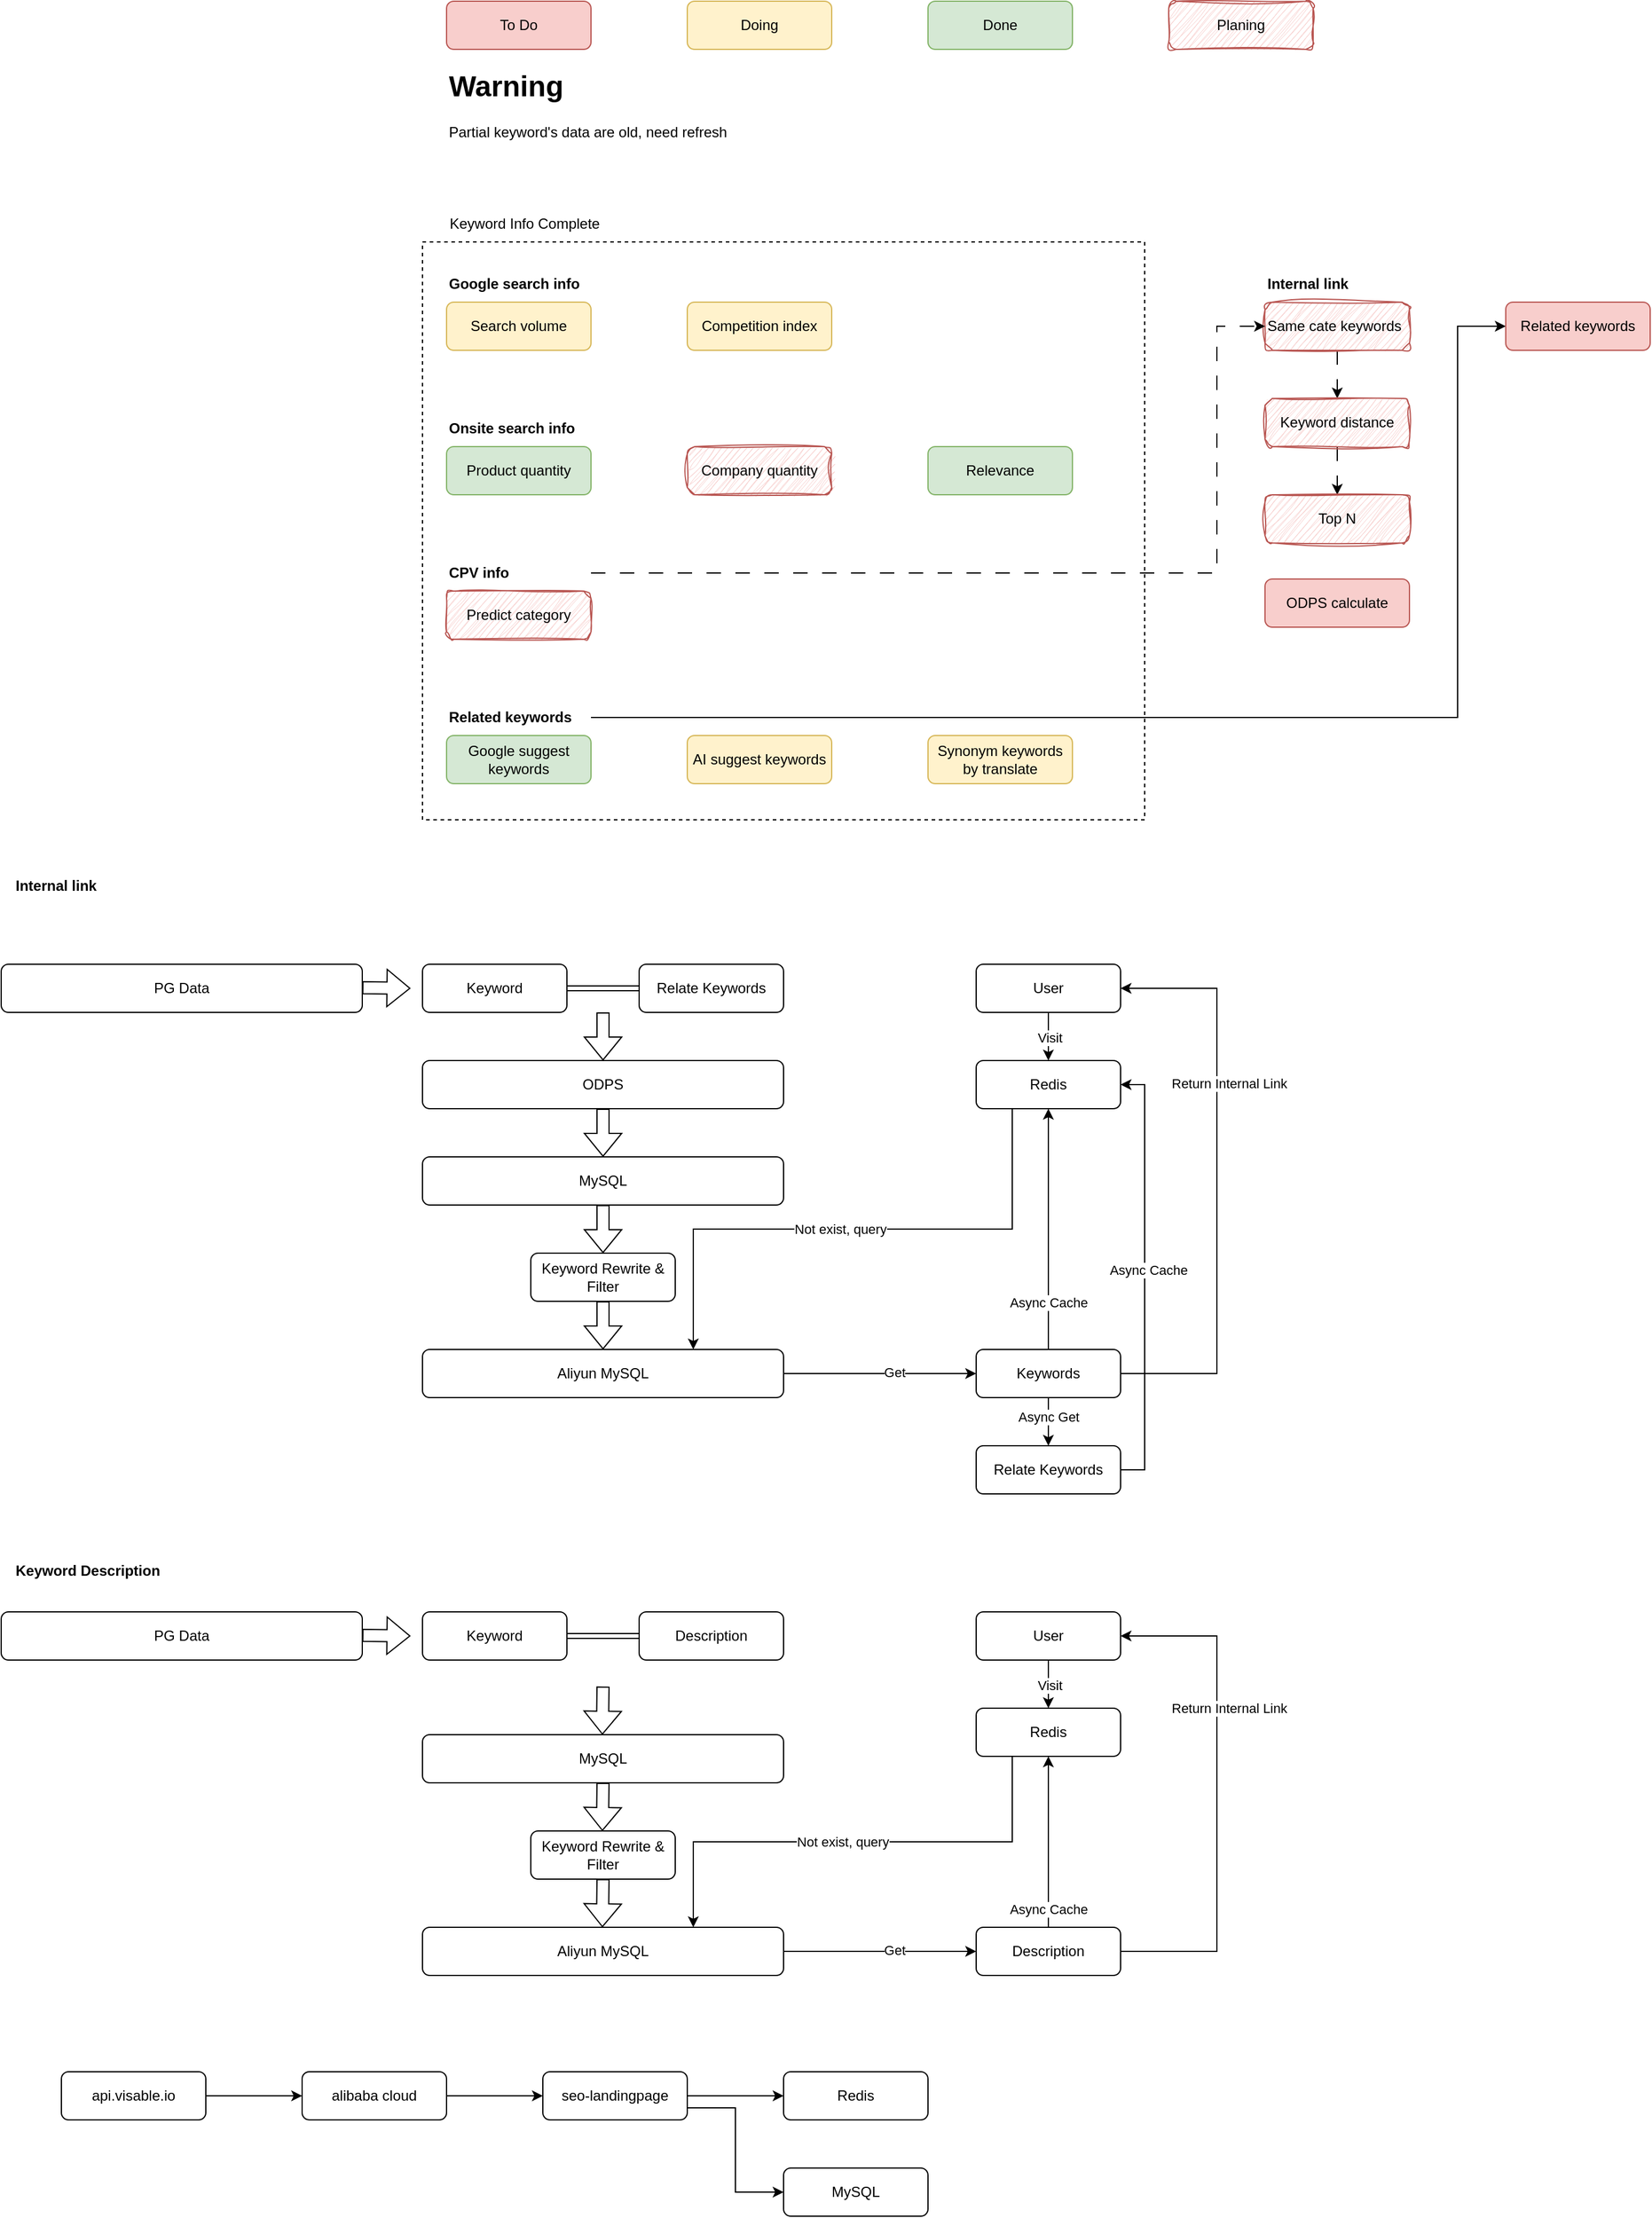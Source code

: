 <mxfile version="26.0.4">
  <diagram name="第 1 页" id="Ahy9z273mDnoItKWHtvz">
    <mxGraphModel dx="1853" dy="1712" grid="1" gridSize="10" guides="1" tooltips="1" connect="1" arrows="1" fold="1" page="1" pageScale="1" pageWidth="827" pageHeight="1169" math="0" shadow="0">
      <root>
        <mxCell id="0" />
        <mxCell id="1" parent="0" />
        <mxCell id="QLPklkZy8RkslpNxWZRx-1" value="" style="rounded=0;whiteSpace=wrap;html=1;fillColor=none;dashed=1;" parent="1" vertex="1">
          <mxGeometry x="60" y="80" width="600" height="480" as="geometry" />
        </mxCell>
        <mxCell id="ZgwYBRZ7Yv_oCQDFEMFJ-1" value="Search volume" style="rounded=1;whiteSpace=wrap;html=1;fillColor=#fff2cc;strokeColor=#d6b656;" parent="1" vertex="1">
          <mxGeometry x="80" y="130" width="120" height="40" as="geometry" />
        </mxCell>
        <mxCell id="ZgwYBRZ7Yv_oCQDFEMFJ-2" value="Google search info" style="text;html=1;align=left;verticalAlign=middle;whiteSpace=wrap;rounded=0;fontStyle=1" parent="1" vertex="1">
          <mxGeometry x="80" y="100" width="120" height="30" as="geometry" />
        </mxCell>
        <mxCell id="OpWzETZfZjG-gpqcdHy6-1" value="Google suggest keywords" style="rounded=1;whiteSpace=wrap;html=1;fillColor=#d5e8d4;strokeColor=#82b366;" parent="1" vertex="1">
          <mxGeometry x="80" y="490" width="120" height="40" as="geometry" />
        </mxCell>
        <mxCell id="OpWzETZfZjG-gpqcdHy6-23" style="edgeStyle=orthogonalEdgeStyle;rounded=0;orthogonalLoop=1;jettySize=auto;html=1;exitX=1;exitY=0.5;exitDx=0;exitDy=0;entryX=0;entryY=0.5;entryDx=0;entryDy=0;" parent="1" source="OpWzETZfZjG-gpqcdHy6-2" target="OpWzETZfZjG-gpqcdHy6-18" edge="1">
          <mxGeometry relative="1" as="geometry">
            <Array as="points">
              <mxPoint x="920" y="475" />
              <mxPoint x="920" y="150" />
            </Array>
          </mxGeometry>
        </mxCell>
        <mxCell id="OpWzETZfZjG-gpqcdHy6-2" value="Related keywords" style="text;html=1;align=left;verticalAlign=middle;whiteSpace=wrap;rounded=0;fontStyle=1" parent="1" vertex="1">
          <mxGeometry x="80" y="460" width="120" height="30" as="geometry" />
        </mxCell>
        <mxCell id="OpWzETZfZjG-gpqcdHy6-4" value="AI suggest keywords" style="rounded=1;whiteSpace=wrap;html=1;fillColor=#fff2cc;strokeColor=#d6b656;" parent="1" vertex="1">
          <mxGeometry x="280" y="490" width="120" height="40" as="geometry" />
        </mxCell>
        <mxCell id="OpWzETZfZjG-gpqcdHy6-30" style="edgeStyle=orthogonalEdgeStyle;rounded=0;orthogonalLoop=1;jettySize=auto;html=1;exitX=0.5;exitY=1;exitDx=0;exitDy=0;entryX=0.5;entryY=0;entryDx=0;entryDy=0;dashed=1;dashPattern=12 12;" parent="1" source="OpWzETZfZjG-gpqcdHy6-7" target="OpWzETZfZjG-gpqcdHy6-8" edge="1">
          <mxGeometry relative="1" as="geometry" />
        </mxCell>
        <mxCell id="OpWzETZfZjG-gpqcdHy6-7" value="Same cate keywords" style="rounded=1;whiteSpace=wrap;html=1;align=left;fillColor=#f8cecc;strokeColor=#b85450;sketch=1;curveFitting=1;jiggle=2;" parent="1" vertex="1">
          <mxGeometry x="760" y="130" width="120" height="40" as="geometry" />
        </mxCell>
        <mxCell id="OpWzETZfZjG-gpqcdHy6-31" style="edgeStyle=orthogonalEdgeStyle;rounded=0;orthogonalLoop=1;jettySize=auto;html=1;exitX=0.5;exitY=1;exitDx=0;exitDy=0;entryX=0.5;entryY=0;entryDx=0;entryDy=0;dashed=1;dashPattern=12 12;" parent="1" source="OpWzETZfZjG-gpqcdHy6-8" target="OpWzETZfZjG-gpqcdHy6-19" edge="1">
          <mxGeometry relative="1" as="geometry" />
        </mxCell>
        <mxCell id="OpWzETZfZjG-gpqcdHy6-8" value="Keyword distance" style="rounded=1;whiteSpace=wrap;html=1;sketch=1;curveFitting=1;jiggle=2;fillColor=#f8cecc;strokeColor=#b85450;" parent="1" vertex="1">
          <mxGeometry x="760" y="210" width="120" height="40" as="geometry" />
        </mxCell>
        <mxCell id="OpWzETZfZjG-gpqcdHy6-9" value="Competition index" style="rounded=1;whiteSpace=wrap;html=1;fillColor=#fff2cc;strokeColor=#d6b656;" parent="1" vertex="1">
          <mxGeometry x="280" y="130" width="120" height="40" as="geometry" />
        </mxCell>
        <mxCell id="OpWzETZfZjG-gpqcdHy6-11" value="Onsite search info" style="text;html=1;align=left;verticalAlign=middle;whiteSpace=wrap;rounded=0;fontStyle=1" parent="1" vertex="1">
          <mxGeometry x="80" y="220" width="110" height="30" as="geometry" />
        </mxCell>
        <mxCell id="OpWzETZfZjG-gpqcdHy6-12" value="Product quantity" style="rounded=1;whiteSpace=wrap;html=1;fillColor=#d5e8d4;strokeColor=#82b366;" parent="1" vertex="1">
          <mxGeometry x="80" y="250" width="120" height="40" as="geometry" />
        </mxCell>
        <mxCell id="OpWzETZfZjG-gpqcdHy6-13" value="Company quantity" style="rounded=1;whiteSpace=wrap;html=1;fillColor=#f8cecc;strokeColor=#b85450;sketch=1;curveFitting=1;jiggle=2;" parent="1" vertex="1">
          <mxGeometry x="280" y="250" width="120" height="40" as="geometry" />
        </mxCell>
        <mxCell id="OpWzETZfZjG-gpqcdHy6-14" value="Relevance" style="rounded=1;whiteSpace=wrap;html=1;fillColor=#d5e8d4;strokeColor=#82b366;" parent="1" vertex="1">
          <mxGeometry x="480" y="250" width="120" height="40" as="geometry" />
        </mxCell>
        <mxCell id="OpWzETZfZjG-gpqcdHy6-24" style="edgeStyle=orthogonalEdgeStyle;rounded=0;orthogonalLoop=1;jettySize=auto;html=1;entryX=0;entryY=0.5;entryDx=0;entryDy=0;align=left;dashed=1;dashPattern=12 12;" parent="1" source="OpWzETZfZjG-gpqcdHy6-15" target="OpWzETZfZjG-gpqcdHy6-7" edge="1">
          <mxGeometry relative="1" as="geometry">
            <Array as="points">
              <mxPoint x="720" y="355" />
              <mxPoint x="720" y="150" />
            </Array>
          </mxGeometry>
        </mxCell>
        <mxCell id="OpWzETZfZjG-gpqcdHy6-15" value="CPV info" style="text;html=1;align=left;verticalAlign=middle;whiteSpace=wrap;rounded=0;fillColor=none;fillStyle=auto;gradientColor=none;fontStyle=1" parent="1" vertex="1">
          <mxGeometry x="80" y="340" width="120" height="30" as="geometry" />
        </mxCell>
        <mxCell id="OpWzETZfZjG-gpqcdHy6-16" value="Predict category" style="rounded=1;whiteSpace=wrap;html=1;fillColor=#f8cecc;strokeColor=#b85450;sketch=1;curveFitting=1;jiggle=2;" parent="1" vertex="1">
          <mxGeometry x="80" y="370" width="120" height="40" as="geometry" />
        </mxCell>
        <mxCell id="OpWzETZfZjG-gpqcdHy6-17" value="Internal link" style="text;html=1;align=left;verticalAlign=middle;whiteSpace=wrap;rounded=0;fontStyle=1" parent="1" vertex="1">
          <mxGeometry x="760" y="100" width="110" height="30" as="geometry" />
        </mxCell>
        <mxCell id="OpWzETZfZjG-gpqcdHy6-18" value="Related keywords" style="rounded=1;whiteSpace=wrap;html=1;fillColor=#f8cecc;strokeColor=#b85450;" parent="1" vertex="1">
          <mxGeometry x="960" y="130" width="120" height="40" as="geometry" />
        </mxCell>
        <mxCell id="OpWzETZfZjG-gpqcdHy6-19" value="Top N" style="rounded=1;whiteSpace=wrap;html=1;sketch=1;curveFitting=1;jiggle=2;fillColor=#f8cecc;strokeColor=#b85450;" parent="1" vertex="1">
          <mxGeometry x="760" y="290" width="120" height="40" as="geometry" />
        </mxCell>
        <mxCell id="OpWzETZfZjG-gpqcdHy6-25" value="Doing" style="rounded=1;whiteSpace=wrap;html=1;fillColor=#fff2cc;strokeColor=#d6b656;" parent="1" vertex="1">
          <mxGeometry x="280" y="-120" width="120" height="40" as="geometry" />
        </mxCell>
        <mxCell id="OpWzETZfZjG-gpqcdHy6-26" value="To Do" style="rounded=1;whiteSpace=wrap;html=1;fillColor=#f8cecc;strokeColor=#b85450;" parent="1" vertex="1">
          <mxGeometry x="80" y="-120" width="120" height="40" as="geometry" />
        </mxCell>
        <mxCell id="OpWzETZfZjG-gpqcdHy6-27" value="Done" style="rounded=1;whiteSpace=wrap;html=1;fillColor=#d5e8d4;strokeColor=#82b366;" parent="1" vertex="1">
          <mxGeometry x="480" y="-120" width="120" height="40" as="geometry" />
        </mxCell>
        <mxCell id="OpWzETZfZjG-gpqcdHy6-28" value="Planing" style="rounded=1;whiteSpace=wrap;html=1;align=center;fillColor=#f8cecc;strokeColor=#b85450;sketch=1;curveFitting=1;jiggle=2;" parent="1" vertex="1">
          <mxGeometry x="680" y="-120" width="120" height="40" as="geometry" />
        </mxCell>
        <mxCell id="OpWzETZfZjG-gpqcdHy6-29" value="&lt;h1 style=&quot;margin-top: 0px;&quot;&gt;Warning&lt;/h1&gt;&lt;div&gt;Partial keyword&#39;s data are old, need refresh&lt;/div&gt;" style="text;html=1;whiteSpace=wrap;overflow=hidden;rounded=0;" parent="1" vertex="1">
          <mxGeometry x="80" y="-70" width="370" height="70" as="geometry" />
        </mxCell>
        <mxCell id="O7_T1QlpKEXNUx2ZE2-n-1" value="Synonym keywords by translate" style="rounded=1;whiteSpace=wrap;html=1;fillColor=#fff2cc;strokeColor=#d6b656;" parent="1" vertex="1">
          <mxGeometry x="480" y="490" width="120" height="40" as="geometry" />
        </mxCell>
        <mxCell id="QLPklkZy8RkslpNxWZRx-2" value="Keyword Info Complete" style="text;html=1;align=center;verticalAlign=middle;whiteSpace=wrap;rounded=0;" parent="1" vertex="1">
          <mxGeometry x="80" y="50" width="130" height="30" as="geometry" />
        </mxCell>
        <mxCell id="PvPpvk-Yxe5Tvdq7k4N1-1" value="ODPS calculate" style="rounded=1;whiteSpace=wrap;html=1;fillColor=#f8cecc;strokeColor=#b85450;" parent="1" vertex="1">
          <mxGeometry x="760" y="360" width="120" height="40" as="geometry" />
        </mxCell>
        <mxCell id="R172kMagoOxk6Mx1gbNo-3" value="Internal link" style="text;html=1;align=left;verticalAlign=middle;whiteSpace=wrap;rounded=0;fontStyle=1" parent="1" vertex="1">
          <mxGeometry x="-280" y="600" width="110" height="30" as="geometry" />
        </mxCell>
        <mxCell id="SXK19-3dQCqhiTptEsW_-3" style="edgeStyle=orthogonalEdgeStyle;rounded=0;orthogonalLoop=1;jettySize=auto;html=1;exitX=1;exitY=0.5;exitDx=0;exitDy=0;entryX=0;entryY=0.5;entryDx=0;entryDy=0;shape=link;" parent="1" source="SXK19-3dQCqhiTptEsW_-1" target="SXK19-3dQCqhiTptEsW_-2" edge="1">
          <mxGeometry relative="1" as="geometry" />
        </mxCell>
        <mxCell id="SXK19-3dQCqhiTptEsW_-1" value="Keyword" style="rounded=1;whiteSpace=wrap;html=1;" parent="1" vertex="1">
          <mxGeometry x="60" y="680" width="120" height="40" as="geometry" />
        </mxCell>
        <mxCell id="SXK19-3dQCqhiTptEsW_-2" value="Relate Keywords" style="rounded=1;whiteSpace=wrap;html=1;" parent="1" vertex="1">
          <mxGeometry x="240" y="680" width="120" height="40" as="geometry" />
        </mxCell>
        <mxCell id="SXK19-3dQCqhiTptEsW_-14" style="edgeStyle=orthogonalEdgeStyle;rounded=0;orthogonalLoop=1;jettySize=auto;html=1;exitX=0.5;exitY=1;exitDx=0;exitDy=0;entryX=0.5;entryY=0;entryDx=0;entryDy=0;shape=flexArrow;" parent="1" source="SXK19-3dQCqhiTptEsW_-4" target="SXK19-3dQCqhiTptEsW_-6" edge="1">
          <mxGeometry relative="1" as="geometry" />
        </mxCell>
        <mxCell id="SXK19-3dQCqhiTptEsW_-4" value="MySQL" style="rounded=1;whiteSpace=wrap;html=1;" parent="1" vertex="1">
          <mxGeometry x="60" y="840" width="300" height="40" as="geometry" />
        </mxCell>
        <mxCell id="SXK19-3dQCqhiTptEsW_-13" style="edgeStyle=orthogonalEdgeStyle;rounded=0;orthogonalLoop=1;jettySize=auto;html=1;exitX=0.5;exitY=1;exitDx=0;exitDy=0;entryX=0.5;entryY=0;entryDx=0;entryDy=0;shape=flexArrow;" parent="1" source="SXK19-3dQCqhiTptEsW_-5" target="SXK19-3dQCqhiTptEsW_-4" edge="1">
          <mxGeometry relative="1" as="geometry" />
        </mxCell>
        <mxCell id="SXK19-3dQCqhiTptEsW_-5" value="ODPS" style="rounded=1;whiteSpace=wrap;html=1;" parent="1" vertex="1">
          <mxGeometry x="60" y="760" width="300" height="40" as="geometry" />
        </mxCell>
        <mxCell id="SXK19-3dQCqhiTptEsW_-15" style="edgeStyle=orthogonalEdgeStyle;rounded=0;orthogonalLoop=1;jettySize=auto;html=1;exitX=0.5;exitY=1;exitDx=0;exitDy=0;shape=flexArrow;" parent="1" source="SXK19-3dQCqhiTptEsW_-6" target="SXK19-3dQCqhiTptEsW_-7" edge="1">
          <mxGeometry relative="1" as="geometry" />
        </mxCell>
        <mxCell id="SXK19-3dQCqhiTptEsW_-6" value="Keyword Rewrite &amp;amp; Filter" style="rounded=1;whiteSpace=wrap;html=1;" parent="1" vertex="1">
          <mxGeometry x="150" y="920" width="120" height="40" as="geometry" />
        </mxCell>
        <mxCell id="SXK19-3dQCqhiTptEsW_-22" style="edgeStyle=orthogonalEdgeStyle;rounded=0;orthogonalLoop=1;jettySize=auto;html=1;exitX=1;exitY=0.5;exitDx=0;exitDy=0;entryX=0;entryY=0.5;entryDx=0;entryDy=0;" parent="1" source="SXK19-3dQCqhiTptEsW_-7" target="SXK19-3dQCqhiTptEsW_-11" edge="1">
          <mxGeometry relative="1" as="geometry" />
        </mxCell>
        <mxCell id="SXK19-3dQCqhiTptEsW_-28" value="Get" style="edgeLabel;html=1;align=center;verticalAlign=middle;resizable=0;points=[];" parent="SXK19-3dQCqhiTptEsW_-22" vertex="1" connectable="0">
          <mxGeometry x="0.15" y="2" relative="1" as="geometry">
            <mxPoint y="1" as="offset" />
          </mxGeometry>
        </mxCell>
        <mxCell id="SXK19-3dQCqhiTptEsW_-7" value="Aliyun MySQL" style="rounded=1;whiteSpace=wrap;html=1;" parent="1" vertex="1">
          <mxGeometry x="60" y="1000" width="300" height="40" as="geometry" />
        </mxCell>
        <mxCell id="SXK19-3dQCqhiTptEsW_-16" style="edgeStyle=orthogonalEdgeStyle;rounded=0;orthogonalLoop=1;jettySize=auto;html=1;exitX=0.5;exitY=1;exitDx=0;exitDy=0;entryX=0.5;entryY=0;entryDx=0;entryDy=0;" parent="1" source="SXK19-3dQCqhiTptEsW_-8" target="SXK19-3dQCqhiTptEsW_-9" edge="1">
          <mxGeometry relative="1" as="geometry" />
        </mxCell>
        <mxCell id="SXK19-3dQCqhiTptEsW_-26" value="Visit" style="edgeLabel;html=1;align=center;verticalAlign=middle;resizable=0;points=[];" parent="SXK19-3dQCqhiTptEsW_-16" vertex="1" connectable="0">
          <mxGeometry x="0.025" y="1" relative="1" as="geometry">
            <mxPoint as="offset" />
          </mxGeometry>
        </mxCell>
        <mxCell id="SXK19-3dQCqhiTptEsW_-8" value="User" style="rounded=1;whiteSpace=wrap;html=1;" parent="1" vertex="1">
          <mxGeometry x="520" y="680" width="120" height="40" as="geometry" />
        </mxCell>
        <mxCell id="SXK19-3dQCqhiTptEsW_-24" style="edgeStyle=orthogonalEdgeStyle;rounded=0;orthogonalLoop=1;jettySize=auto;html=1;exitX=0.25;exitY=1;exitDx=0;exitDy=0;entryX=0.75;entryY=0;entryDx=0;entryDy=0;" parent="1" source="SXK19-3dQCqhiTptEsW_-9" target="SXK19-3dQCqhiTptEsW_-7" edge="1">
          <mxGeometry relative="1" as="geometry" />
        </mxCell>
        <mxCell id="SXK19-3dQCqhiTptEsW_-27" value="Not exist, query" style="edgeLabel;html=1;align=center;verticalAlign=middle;resizable=0;points=[];" parent="SXK19-3dQCqhiTptEsW_-24" vertex="1" connectable="0">
          <mxGeometry x="0.045" relative="1" as="geometry">
            <mxPoint as="offset" />
          </mxGeometry>
        </mxCell>
        <mxCell id="SXK19-3dQCqhiTptEsW_-9" value="Redis" style="rounded=1;whiteSpace=wrap;html=1;" parent="1" vertex="1">
          <mxGeometry x="520" y="760" width="120" height="40" as="geometry" />
        </mxCell>
        <mxCell id="SXK19-3dQCqhiTptEsW_-25" style="edgeStyle=orthogonalEdgeStyle;rounded=0;orthogonalLoop=1;jettySize=auto;html=1;exitX=0.5;exitY=0;exitDx=0;exitDy=0;entryX=0.5;entryY=1;entryDx=0;entryDy=0;" parent="1" source="SXK19-3dQCqhiTptEsW_-11" target="SXK19-3dQCqhiTptEsW_-9" edge="1">
          <mxGeometry relative="1" as="geometry" />
        </mxCell>
        <mxCell id="SXK19-3dQCqhiTptEsW_-29" value="Async Cache" style="edgeLabel;html=1;align=center;verticalAlign=middle;resizable=0;points=[];" parent="SXK19-3dQCqhiTptEsW_-25" vertex="1" connectable="0">
          <mxGeometry x="-0.165" relative="1" as="geometry">
            <mxPoint y="44" as="offset" />
          </mxGeometry>
        </mxCell>
        <mxCell id="SXK19-3dQCqhiTptEsW_-30" style="edgeStyle=orthogonalEdgeStyle;rounded=0;orthogonalLoop=1;jettySize=auto;html=1;exitX=0.5;exitY=1;exitDx=0;exitDy=0;entryX=0.5;entryY=0;entryDx=0;entryDy=0;" parent="1" source="SXK19-3dQCqhiTptEsW_-11" target="SXK19-3dQCqhiTptEsW_-21" edge="1">
          <mxGeometry relative="1" as="geometry" />
        </mxCell>
        <mxCell id="SXK19-3dQCqhiTptEsW_-31" value="Async Get" style="edgeLabel;html=1;align=center;verticalAlign=middle;resizable=0;points=[];" parent="SXK19-3dQCqhiTptEsW_-30" vertex="1" connectable="0">
          <mxGeometry x="-0.225" relative="1" as="geometry">
            <mxPoint as="offset" />
          </mxGeometry>
        </mxCell>
        <mxCell id="SXK19-3dQCqhiTptEsW_-35" style="edgeStyle=orthogonalEdgeStyle;rounded=0;orthogonalLoop=1;jettySize=auto;html=1;exitX=1;exitY=0.5;exitDx=0;exitDy=0;entryX=1;entryY=0.5;entryDx=0;entryDy=0;" parent="1" source="SXK19-3dQCqhiTptEsW_-11" target="SXK19-3dQCqhiTptEsW_-8" edge="1">
          <mxGeometry relative="1" as="geometry">
            <Array as="points">
              <mxPoint x="720" y="1020" />
              <mxPoint x="720" y="700" />
            </Array>
          </mxGeometry>
        </mxCell>
        <mxCell id="SXK19-3dQCqhiTptEsW_-36" value="Return Internal Link" style="edgeLabel;html=1;align=center;verticalAlign=middle;resizable=0;points=[];" parent="SXK19-3dQCqhiTptEsW_-35" vertex="1" connectable="0">
          <mxGeometry x="0.337" y="-1" relative="1" as="geometry">
            <mxPoint x="9" as="offset" />
          </mxGeometry>
        </mxCell>
        <mxCell id="SXK19-3dQCqhiTptEsW_-11" value="Keywords" style="rounded=1;whiteSpace=wrap;html=1;" parent="1" vertex="1">
          <mxGeometry x="520" y="1000" width="120" height="40" as="geometry" />
        </mxCell>
        <mxCell id="SXK19-3dQCqhiTptEsW_-12" value="" style="shape=flexArrow;endArrow=classic;html=1;rounded=0;" parent="1" target="SXK19-3dQCqhiTptEsW_-5" edge="1">
          <mxGeometry width="50" height="50" relative="1" as="geometry">
            <mxPoint x="210" y="720" as="sourcePoint" />
            <mxPoint x="750" y="910" as="targetPoint" />
          </mxGeometry>
        </mxCell>
        <mxCell id="SXK19-3dQCqhiTptEsW_-32" style="edgeStyle=orthogonalEdgeStyle;rounded=0;orthogonalLoop=1;jettySize=auto;html=1;exitX=1;exitY=0.5;exitDx=0;exitDy=0;entryX=1;entryY=0.5;entryDx=0;entryDy=0;" parent="1" source="SXK19-3dQCqhiTptEsW_-21" target="SXK19-3dQCqhiTptEsW_-9" edge="1">
          <mxGeometry relative="1" as="geometry" />
        </mxCell>
        <mxCell id="SXK19-3dQCqhiTptEsW_-33" value="Async Cache" style="edgeLabel;html=1;align=center;verticalAlign=middle;resizable=0;points=[];" parent="SXK19-3dQCqhiTptEsW_-32" vertex="1" connectable="0">
          <mxGeometry x="0.032" y="-3" relative="1" as="geometry">
            <mxPoint as="offset" />
          </mxGeometry>
        </mxCell>
        <mxCell id="SXK19-3dQCqhiTptEsW_-21" value="Relate Keywords" style="rounded=1;whiteSpace=wrap;html=1;" parent="1" vertex="1">
          <mxGeometry x="520" y="1080" width="120" height="40" as="geometry" />
        </mxCell>
        <mxCell id="P3ZBpjZqTPr8CXKGYrLp-1" value="PG Data" style="rounded=1;whiteSpace=wrap;html=1;" parent="1" vertex="1">
          <mxGeometry x="-290" y="680" width="300" height="40" as="geometry" />
        </mxCell>
        <mxCell id="P3ZBpjZqTPr8CXKGYrLp-4" value="" style="shape=flexArrow;endArrow=classic;html=1;rounded=0;" parent="1" edge="1">
          <mxGeometry width="50" height="50" relative="1" as="geometry">
            <mxPoint x="10" y="699.5" as="sourcePoint" />
            <mxPoint x="50" y="700" as="targetPoint" />
          </mxGeometry>
        </mxCell>
        <mxCell id="XP9X3RCGj3QsMXJREhf8-1" style="edgeStyle=orthogonalEdgeStyle;rounded=0;orthogonalLoop=1;jettySize=auto;html=1;exitX=1;exitY=0.5;exitDx=0;exitDy=0;entryX=0;entryY=0.5;entryDx=0;entryDy=0;shape=link;" edge="1" parent="1" source="XP9X3RCGj3QsMXJREhf8-2" target="XP9X3RCGj3QsMXJREhf8-3">
          <mxGeometry relative="1" as="geometry" />
        </mxCell>
        <mxCell id="XP9X3RCGj3QsMXJREhf8-2" value="Keyword" style="rounded=1;whiteSpace=wrap;html=1;" vertex="1" parent="1">
          <mxGeometry x="60" y="1218" width="120" height="40" as="geometry" />
        </mxCell>
        <mxCell id="XP9X3RCGj3QsMXJREhf8-3" value="Description" style="rounded=1;whiteSpace=wrap;html=1;" vertex="1" parent="1">
          <mxGeometry x="240" y="1218" width="120" height="40" as="geometry" />
        </mxCell>
        <mxCell id="XP9X3RCGj3QsMXJREhf8-5" value="MySQL" style="rounded=1;whiteSpace=wrap;html=1;" vertex="1" parent="1">
          <mxGeometry x="60" y="1320" width="300" height="40" as="geometry" />
        </mxCell>
        <mxCell id="XP9X3RCGj3QsMXJREhf8-9" value="Keyword Rewrite &amp;amp; Filter" style="rounded=1;whiteSpace=wrap;html=1;" vertex="1" parent="1">
          <mxGeometry x="150" y="1400" width="120" height="40" as="geometry" />
        </mxCell>
        <mxCell id="XP9X3RCGj3QsMXJREhf8-10" style="edgeStyle=orthogonalEdgeStyle;rounded=0;orthogonalLoop=1;jettySize=auto;html=1;exitX=1;exitY=0.5;exitDx=0;exitDy=0;entryX=0;entryY=0.5;entryDx=0;entryDy=0;" edge="1" parent="1" source="XP9X3RCGj3QsMXJREhf8-12" target="XP9X3RCGj3QsMXJREhf8-25">
          <mxGeometry relative="1" as="geometry" />
        </mxCell>
        <mxCell id="XP9X3RCGj3QsMXJREhf8-11" value="Get" style="edgeLabel;html=1;align=center;verticalAlign=middle;resizable=0;points=[];" vertex="1" connectable="0" parent="XP9X3RCGj3QsMXJREhf8-10">
          <mxGeometry x="0.15" y="2" relative="1" as="geometry">
            <mxPoint y="1" as="offset" />
          </mxGeometry>
        </mxCell>
        <mxCell id="XP9X3RCGj3QsMXJREhf8-12" value="Aliyun MySQL" style="rounded=1;whiteSpace=wrap;html=1;" vertex="1" parent="1">
          <mxGeometry x="60" y="1480" width="300" height="40" as="geometry" />
        </mxCell>
        <mxCell id="XP9X3RCGj3QsMXJREhf8-13" style="edgeStyle=orthogonalEdgeStyle;rounded=0;orthogonalLoop=1;jettySize=auto;html=1;exitX=0.5;exitY=1;exitDx=0;exitDy=0;entryX=0.5;entryY=0;entryDx=0;entryDy=0;" edge="1" parent="1" source="XP9X3RCGj3QsMXJREhf8-15" target="XP9X3RCGj3QsMXJREhf8-18">
          <mxGeometry relative="1" as="geometry" />
        </mxCell>
        <mxCell id="XP9X3RCGj3QsMXJREhf8-14" value="Visit" style="edgeLabel;html=1;align=center;verticalAlign=middle;resizable=0;points=[];" vertex="1" connectable="0" parent="XP9X3RCGj3QsMXJREhf8-13">
          <mxGeometry x="0.025" y="1" relative="1" as="geometry">
            <mxPoint as="offset" />
          </mxGeometry>
        </mxCell>
        <mxCell id="XP9X3RCGj3QsMXJREhf8-15" value="User" style="rounded=1;whiteSpace=wrap;html=1;" vertex="1" parent="1">
          <mxGeometry x="520" y="1218" width="120" height="40" as="geometry" />
        </mxCell>
        <mxCell id="XP9X3RCGj3QsMXJREhf8-16" style="edgeStyle=orthogonalEdgeStyle;rounded=0;orthogonalLoop=1;jettySize=auto;html=1;exitX=0.25;exitY=1;exitDx=0;exitDy=0;entryX=0.75;entryY=0;entryDx=0;entryDy=0;" edge="1" parent="1" source="XP9X3RCGj3QsMXJREhf8-18" target="XP9X3RCGj3QsMXJREhf8-12">
          <mxGeometry relative="1" as="geometry" />
        </mxCell>
        <mxCell id="XP9X3RCGj3QsMXJREhf8-17" value="Not exist, query" style="edgeLabel;html=1;align=center;verticalAlign=middle;resizable=0;points=[];" vertex="1" connectable="0" parent="XP9X3RCGj3QsMXJREhf8-16">
          <mxGeometry x="0.045" relative="1" as="geometry">
            <mxPoint as="offset" />
          </mxGeometry>
        </mxCell>
        <mxCell id="XP9X3RCGj3QsMXJREhf8-18" value="Redis" style="rounded=1;whiteSpace=wrap;html=1;" vertex="1" parent="1">
          <mxGeometry x="520" y="1298" width="120" height="40" as="geometry" />
        </mxCell>
        <mxCell id="XP9X3RCGj3QsMXJREhf8-19" style="edgeStyle=orthogonalEdgeStyle;rounded=0;orthogonalLoop=1;jettySize=auto;html=1;exitX=0.5;exitY=0;exitDx=0;exitDy=0;entryX=0.5;entryY=1;entryDx=0;entryDy=0;" edge="1" parent="1" source="XP9X3RCGj3QsMXJREhf8-25" target="XP9X3RCGj3QsMXJREhf8-18">
          <mxGeometry relative="1" as="geometry" />
        </mxCell>
        <mxCell id="XP9X3RCGj3QsMXJREhf8-20" value="Async Cache" style="edgeLabel;html=1;align=center;verticalAlign=middle;resizable=0;points=[];" vertex="1" connectable="0" parent="XP9X3RCGj3QsMXJREhf8-19">
          <mxGeometry x="-0.165" relative="1" as="geometry">
            <mxPoint y="44" as="offset" />
          </mxGeometry>
        </mxCell>
        <mxCell id="XP9X3RCGj3QsMXJREhf8-23" style="edgeStyle=orthogonalEdgeStyle;rounded=0;orthogonalLoop=1;jettySize=auto;html=1;exitX=1;exitY=0.5;exitDx=0;exitDy=0;entryX=1;entryY=0.5;entryDx=0;entryDy=0;" edge="1" parent="1" source="XP9X3RCGj3QsMXJREhf8-25" target="XP9X3RCGj3QsMXJREhf8-15">
          <mxGeometry relative="1" as="geometry">
            <Array as="points">
              <mxPoint x="720" y="1500" />
              <mxPoint x="720" y="1238" />
            </Array>
          </mxGeometry>
        </mxCell>
        <mxCell id="XP9X3RCGj3QsMXJREhf8-24" value="Return Internal Link" style="edgeLabel;html=1;align=center;verticalAlign=middle;resizable=0;points=[];" vertex="1" connectable="0" parent="XP9X3RCGj3QsMXJREhf8-23">
          <mxGeometry x="0.337" y="-1" relative="1" as="geometry">
            <mxPoint x="9" as="offset" />
          </mxGeometry>
        </mxCell>
        <mxCell id="XP9X3RCGj3QsMXJREhf8-25" value="Description" style="rounded=1;whiteSpace=wrap;html=1;" vertex="1" parent="1">
          <mxGeometry x="520" y="1480" width="120" height="40" as="geometry" />
        </mxCell>
        <mxCell id="XP9X3RCGj3QsMXJREhf8-30" value="PG Data" style="rounded=1;whiteSpace=wrap;html=1;" vertex="1" parent="1">
          <mxGeometry x="-290" y="1218" width="300" height="40" as="geometry" />
        </mxCell>
        <mxCell id="XP9X3RCGj3QsMXJREhf8-31" value="" style="shape=flexArrow;endArrow=classic;html=1;rounded=0;" edge="1" parent="1">
          <mxGeometry width="50" height="50" relative="1" as="geometry">
            <mxPoint x="10" y="1237.5" as="sourcePoint" />
            <mxPoint x="50" y="1238" as="targetPoint" />
          </mxGeometry>
        </mxCell>
        <mxCell id="XP9X3RCGj3QsMXJREhf8-32" value="Keyword Description" style="text;html=1;align=left;verticalAlign=middle;whiteSpace=wrap;rounded=0;fontStyle=1" vertex="1" parent="1">
          <mxGeometry x="-280" y="1169" width="140" height="30" as="geometry" />
        </mxCell>
        <mxCell id="XP9X3RCGj3QsMXJREhf8-34" value="" style="shape=flexArrow;endArrow=classic;html=1;rounded=0;" edge="1" parent="1">
          <mxGeometry width="50" height="50" relative="1" as="geometry">
            <mxPoint x="210" y="1280" as="sourcePoint" />
            <mxPoint x="209.5" y="1320" as="targetPoint" />
          </mxGeometry>
        </mxCell>
        <mxCell id="XP9X3RCGj3QsMXJREhf8-35" value="" style="shape=flexArrow;endArrow=classic;html=1;rounded=0;" edge="1" parent="1">
          <mxGeometry width="50" height="50" relative="1" as="geometry">
            <mxPoint x="210" y="1360" as="sourcePoint" />
            <mxPoint x="209.5" y="1400" as="targetPoint" />
          </mxGeometry>
        </mxCell>
        <mxCell id="XP9X3RCGj3QsMXJREhf8-36" value="" style="shape=flexArrow;endArrow=classic;html=1;rounded=0;" edge="1" parent="1">
          <mxGeometry width="50" height="50" relative="1" as="geometry">
            <mxPoint x="210" y="1440" as="sourcePoint" />
            <mxPoint x="209.5" y="1480" as="targetPoint" />
          </mxGeometry>
        </mxCell>
        <mxCell id="XP9X3RCGj3QsMXJREhf8-42" style="edgeStyle=orthogonalEdgeStyle;rounded=0;orthogonalLoop=1;jettySize=auto;html=1;exitX=1;exitY=0.5;exitDx=0;exitDy=0;entryX=0;entryY=0.5;entryDx=0;entryDy=0;" edge="1" parent="1" source="XP9X3RCGj3QsMXJREhf8-37" target="XP9X3RCGj3QsMXJREhf8-38">
          <mxGeometry relative="1" as="geometry" />
        </mxCell>
        <mxCell id="XP9X3RCGj3QsMXJREhf8-37" value="api.visable.io" style="rounded=1;whiteSpace=wrap;html=1;" vertex="1" parent="1">
          <mxGeometry x="-240" y="1600" width="120" height="40" as="geometry" />
        </mxCell>
        <mxCell id="XP9X3RCGj3QsMXJREhf8-43" style="edgeStyle=orthogonalEdgeStyle;rounded=0;orthogonalLoop=1;jettySize=auto;html=1;exitX=1;exitY=0.5;exitDx=0;exitDy=0;" edge="1" parent="1" source="XP9X3RCGj3QsMXJREhf8-38" target="XP9X3RCGj3QsMXJREhf8-39">
          <mxGeometry relative="1" as="geometry" />
        </mxCell>
        <mxCell id="XP9X3RCGj3QsMXJREhf8-38" value="alibaba cloud" style="rounded=1;whiteSpace=wrap;html=1;" vertex="1" parent="1">
          <mxGeometry x="-40" y="1600" width="120" height="40" as="geometry" />
        </mxCell>
        <mxCell id="XP9X3RCGj3QsMXJREhf8-44" style="edgeStyle=orthogonalEdgeStyle;rounded=0;orthogonalLoop=1;jettySize=auto;html=1;exitX=1;exitY=0.5;exitDx=0;exitDy=0;entryX=0;entryY=0.5;entryDx=0;entryDy=0;" edge="1" parent="1" source="XP9X3RCGj3QsMXJREhf8-39" target="XP9X3RCGj3QsMXJREhf8-40">
          <mxGeometry relative="1" as="geometry" />
        </mxCell>
        <mxCell id="XP9X3RCGj3QsMXJREhf8-45" style="edgeStyle=orthogonalEdgeStyle;rounded=0;orthogonalLoop=1;jettySize=auto;html=1;exitX=1;exitY=0.75;exitDx=0;exitDy=0;entryX=0;entryY=0.5;entryDx=0;entryDy=0;" edge="1" parent="1" source="XP9X3RCGj3QsMXJREhf8-39" target="XP9X3RCGj3QsMXJREhf8-41">
          <mxGeometry relative="1" as="geometry" />
        </mxCell>
        <mxCell id="XP9X3RCGj3QsMXJREhf8-39" value="seo-landingpage" style="rounded=1;whiteSpace=wrap;html=1;" vertex="1" parent="1">
          <mxGeometry x="160" y="1600" width="120" height="40" as="geometry" />
        </mxCell>
        <mxCell id="XP9X3RCGj3QsMXJREhf8-40" value="Redis" style="rounded=1;whiteSpace=wrap;html=1;" vertex="1" parent="1">
          <mxGeometry x="360" y="1600" width="120" height="40" as="geometry" />
        </mxCell>
        <mxCell id="XP9X3RCGj3QsMXJREhf8-41" value="MySQL" style="rounded=1;whiteSpace=wrap;html=1;" vertex="1" parent="1">
          <mxGeometry x="360" y="1680" width="120" height="40" as="geometry" />
        </mxCell>
      </root>
    </mxGraphModel>
  </diagram>
</mxfile>
